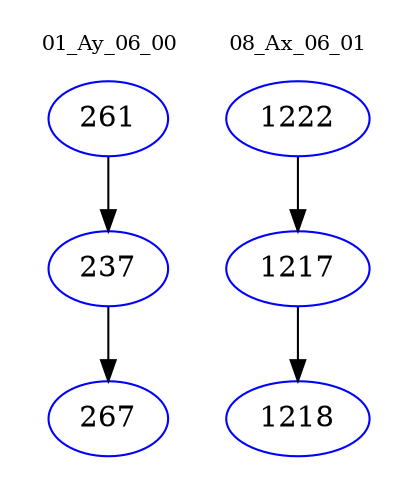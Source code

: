 digraph{
subgraph cluster_0 {
color = white
label = "01_Ay_06_00";
fontsize=10;
T0_261 [label="261", color="blue"]
T0_261 -> T0_237 [color="black"]
T0_237 [label="237", color="blue"]
T0_237 -> T0_267 [color="black"]
T0_267 [label="267", color="blue"]
}
subgraph cluster_1 {
color = white
label = "08_Ax_06_01";
fontsize=10;
T1_1222 [label="1222", color="blue"]
T1_1222 -> T1_1217 [color="black"]
T1_1217 [label="1217", color="blue"]
T1_1217 -> T1_1218 [color="black"]
T1_1218 [label="1218", color="blue"]
}
}
